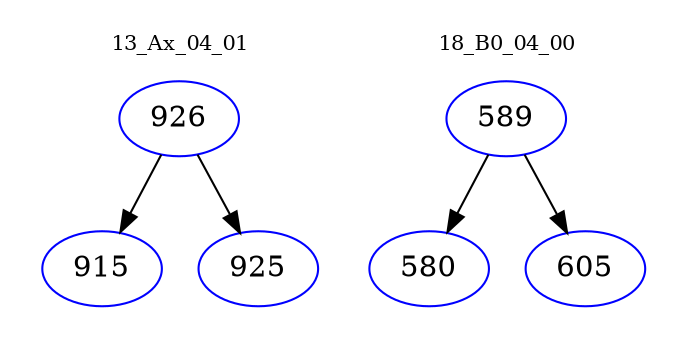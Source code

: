 digraph{
subgraph cluster_0 {
color = white
label = "13_Ax_04_01";
fontsize=10;
T0_926 [label="926", color="blue"]
T0_926 -> T0_915 [color="black"]
T0_915 [label="915", color="blue"]
T0_926 -> T0_925 [color="black"]
T0_925 [label="925", color="blue"]
}
subgraph cluster_1 {
color = white
label = "18_B0_04_00";
fontsize=10;
T1_589 [label="589", color="blue"]
T1_589 -> T1_580 [color="black"]
T1_580 [label="580", color="blue"]
T1_589 -> T1_605 [color="black"]
T1_605 [label="605", color="blue"]
}
}
